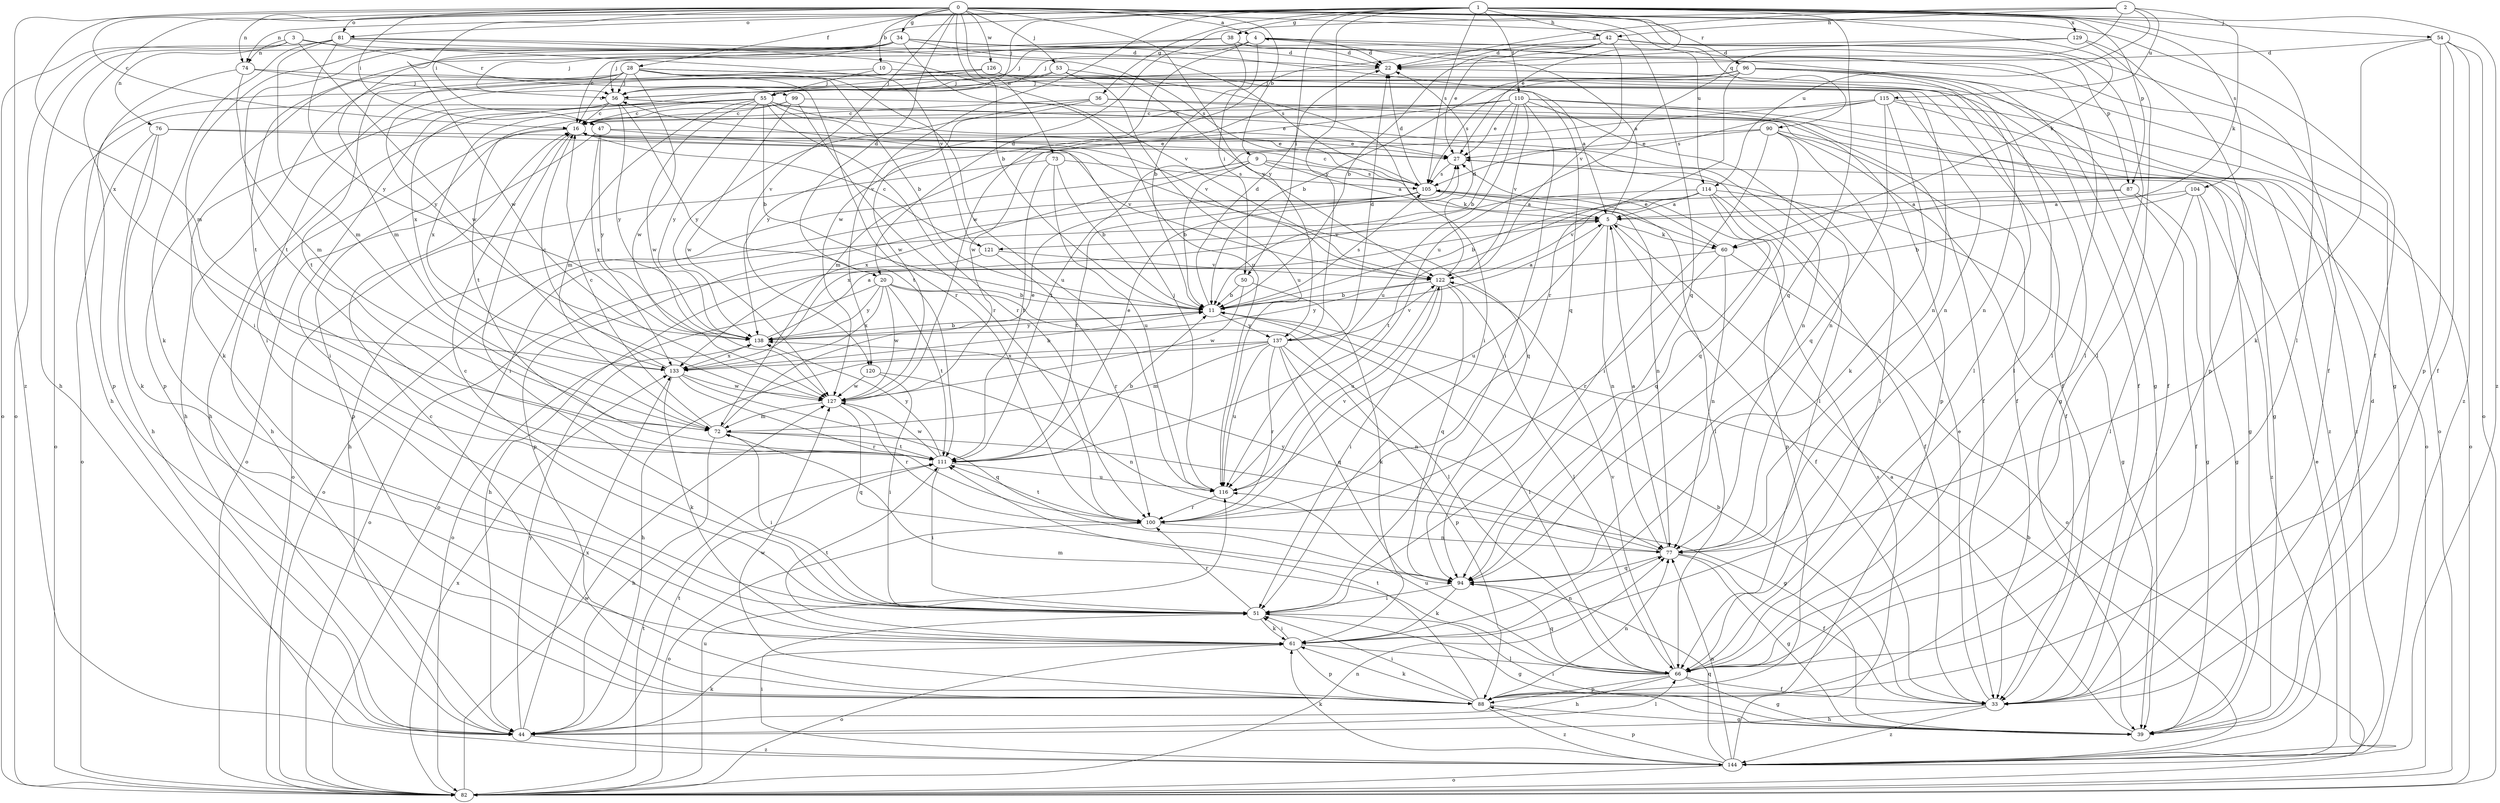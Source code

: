 strict digraph  {
0;
1;
2;
3;
4;
5;
9;
10;
11;
16;
20;
22;
27;
28;
33;
34;
36;
38;
39;
42;
44;
47;
50;
51;
53;
54;
55;
56;
60;
61;
66;
72;
73;
74;
76;
77;
81;
82;
87;
88;
90;
94;
96;
99;
100;
104;
105;
110;
111;
114;
115;
116;
120;
121;
122;
126;
127;
129;
133;
137;
138;
144;
0 -> 4  [label=a];
0 -> 9  [label=b];
0 -> 10  [label=b];
0 -> 11  [label=b];
0 -> 16  [label=c];
0 -> 20  [label=d];
0 -> 28  [label=f];
0 -> 33  [label=f];
0 -> 34  [label=g];
0 -> 47  [label=i];
0 -> 53  [label=j];
0 -> 60  [label=k];
0 -> 72  [label=m];
0 -> 73  [label=n];
0 -> 74  [label=n];
0 -> 81  [label=o];
0 -> 90  [label=q];
0 -> 94  [label=q];
0 -> 96  [label=r];
0 -> 114  [label=u];
0 -> 120  [label=v];
0 -> 126  [label=w];
0 -> 127  [label=w];
0 -> 137  [label=y];
0 -> 144  [label=z];
1 -> 27  [label=e];
1 -> 36  [label=g];
1 -> 38  [label=g];
1 -> 42  [label=h];
1 -> 47  [label=i];
1 -> 50  [label=i];
1 -> 54  [label=j];
1 -> 55  [label=j];
1 -> 66  [label=l];
1 -> 74  [label=n];
1 -> 81  [label=o];
1 -> 87  [label=p];
1 -> 94  [label=q];
1 -> 104  [label=s];
1 -> 105  [label=s];
1 -> 110  [label=t];
1 -> 120  [label=v];
1 -> 129  [label=x];
1 -> 133  [label=x];
1 -> 137  [label=y];
1 -> 144  [label=z];
2 -> 20  [label=d];
2 -> 22  [label=d];
2 -> 42  [label=h];
2 -> 60  [label=k];
2 -> 114  [label=u];
2 -> 115  [label=u];
2 -> 116  [label=u];
3 -> 74  [label=n];
3 -> 76  [label=n];
3 -> 82  [label=o];
3 -> 99  [label=r];
3 -> 121  [label=v];
3 -> 127  [label=w];
4 -> 22  [label=d];
4 -> 50  [label=i];
4 -> 55  [label=j];
4 -> 66  [label=l];
4 -> 87  [label=p];
4 -> 111  [label=t];
4 -> 127  [label=w];
5 -> 4  [label=a];
5 -> 33  [label=f];
5 -> 60  [label=k];
5 -> 77  [label=n];
5 -> 82  [label=o];
5 -> 116  [label=u];
5 -> 121  [label=v];
9 -> 5  [label=a];
9 -> 11  [label=b];
9 -> 44  [label=h];
9 -> 60  [label=k];
9 -> 105  [label=s];
9 -> 133  [label=x];
10 -> 33  [label=f];
10 -> 51  [label=i];
10 -> 55  [label=j];
11 -> 5  [label=a];
11 -> 22  [label=d];
11 -> 66  [label=l];
11 -> 105  [label=s];
11 -> 137  [label=y];
11 -> 138  [label=y];
16 -> 27  [label=e];
16 -> 44  [label=h];
16 -> 51  [label=i];
16 -> 66  [label=l];
16 -> 88  [label=p];
20 -> 11  [label=b];
20 -> 66  [label=l];
20 -> 82  [label=o];
20 -> 111  [label=t];
20 -> 127  [label=w];
20 -> 133  [label=x];
20 -> 138  [label=y];
22 -> 56  [label=j];
27 -> 105  [label=s];
28 -> 11  [label=b];
28 -> 16  [label=c];
28 -> 33  [label=f];
28 -> 56  [label=j];
28 -> 61  [label=k];
28 -> 77  [label=n];
28 -> 88  [label=p];
28 -> 100  [label=r];
28 -> 111  [label=t];
28 -> 116  [label=u];
28 -> 127  [label=w];
33 -> 11  [label=b];
33 -> 27  [label=e];
33 -> 44  [label=h];
33 -> 144  [label=z];
34 -> 22  [label=d];
34 -> 39  [label=g];
34 -> 44  [label=h];
34 -> 51  [label=i];
34 -> 56  [label=j];
34 -> 72  [label=m];
34 -> 94  [label=q];
34 -> 105  [label=s];
34 -> 111  [label=t];
34 -> 116  [label=u];
36 -> 16  [label=c];
36 -> 82  [label=o];
36 -> 88  [label=p];
36 -> 127  [label=w];
36 -> 138  [label=y];
38 -> 11  [label=b];
38 -> 16  [label=c];
38 -> 22  [label=d];
38 -> 39  [label=g];
38 -> 56  [label=j];
39 -> 5  [label=a];
39 -> 22  [label=d];
39 -> 51  [label=i];
42 -> 11  [label=b];
42 -> 22  [label=d];
42 -> 27  [label=e];
42 -> 33  [label=f];
42 -> 66  [label=l];
42 -> 122  [label=v];
42 -> 127  [label=w];
44 -> 61  [label=k];
44 -> 66  [label=l];
44 -> 111  [label=t];
44 -> 133  [label=x];
44 -> 138  [label=y];
44 -> 144  [label=z];
47 -> 27  [label=e];
47 -> 82  [label=o];
47 -> 94  [label=q];
47 -> 133  [label=x];
47 -> 138  [label=y];
50 -> 11  [label=b];
50 -> 61  [label=k];
50 -> 127  [label=w];
51 -> 16  [label=c];
51 -> 39  [label=g];
51 -> 61  [label=k];
51 -> 100  [label=r];
53 -> 51  [label=i];
53 -> 56  [label=j];
53 -> 116  [label=u];
53 -> 122  [label=v];
53 -> 133  [label=x];
54 -> 22  [label=d];
54 -> 33  [label=f];
54 -> 61  [label=k];
54 -> 82  [label=o];
54 -> 88  [label=p];
54 -> 144  [label=z];
55 -> 11  [label=b];
55 -> 16  [label=c];
55 -> 27  [label=e];
55 -> 44  [label=h];
55 -> 72  [label=m];
55 -> 77  [label=n];
55 -> 82  [label=o];
55 -> 100  [label=r];
55 -> 122  [label=v];
55 -> 127  [label=w];
55 -> 133  [label=x];
55 -> 138  [label=y];
56 -> 16  [label=c];
56 -> 33  [label=f];
56 -> 44  [label=h];
56 -> 51  [label=i];
56 -> 111  [label=t];
56 -> 138  [label=y];
60 -> 27  [label=e];
60 -> 44  [label=h];
60 -> 77  [label=n];
60 -> 82  [label=o];
60 -> 100  [label=r];
61 -> 51  [label=i];
61 -> 66  [label=l];
61 -> 77  [label=n];
61 -> 82  [label=o];
61 -> 88  [label=p];
61 -> 111  [label=t];
66 -> 33  [label=f];
66 -> 39  [label=g];
66 -> 44  [label=h];
66 -> 72  [label=m];
66 -> 88  [label=p];
66 -> 94  [label=q];
66 -> 116  [label=u];
66 -> 122  [label=v];
72 -> 16  [label=c];
72 -> 27  [label=e];
72 -> 39  [label=g];
72 -> 44  [label=h];
72 -> 51  [label=i];
72 -> 111  [label=t];
73 -> 11  [label=b];
73 -> 82  [label=o];
73 -> 105  [label=s];
73 -> 111  [label=t];
73 -> 116  [label=u];
74 -> 56  [label=j];
74 -> 72  [label=m];
74 -> 77  [label=n];
74 -> 88  [label=p];
76 -> 27  [label=e];
76 -> 44  [label=h];
76 -> 61  [label=k];
76 -> 82  [label=o];
76 -> 122  [label=v];
77 -> 5  [label=a];
77 -> 33  [label=f];
77 -> 39  [label=g];
77 -> 94  [label=q];
77 -> 138  [label=y];
81 -> 22  [label=d];
81 -> 61  [label=k];
81 -> 72  [label=m];
81 -> 82  [label=o];
81 -> 105  [label=s];
81 -> 122  [label=v];
81 -> 138  [label=y];
82 -> 77  [label=n];
82 -> 111  [label=t];
82 -> 116  [label=u];
82 -> 127  [label=w];
82 -> 133  [label=x];
87 -> 5  [label=a];
87 -> 11  [label=b];
87 -> 33  [label=f];
87 -> 39  [label=g];
88 -> 16  [label=c];
88 -> 39  [label=g];
88 -> 51  [label=i];
88 -> 61  [label=k];
88 -> 77  [label=n];
88 -> 111  [label=t];
88 -> 127  [label=w];
88 -> 144  [label=z];
90 -> 27  [label=e];
90 -> 33  [label=f];
90 -> 39  [label=g];
90 -> 51  [label=i];
90 -> 66  [label=l];
90 -> 94  [label=q];
90 -> 111  [label=t];
94 -> 51  [label=i];
94 -> 61  [label=k];
96 -> 11  [label=b];
96 -> 33  [label=f];
96 -> 56  [label=j];
96 -> 66  [label=l];
96 -> 77  [label=n];
96 -> 82  [label=o];
96 -> 100  [label=r];
96 -> 105  [label=s];
99 -> 16  [label=c];
99 -> 33  [label=f];
99 -> 100  [label=r];
99 -> 111  [label=t];
99 -> 127  [label=w];
100 -> 77  [label=n];
100 -> 82  [label=o];
100 -> 111  [label=t];
100 -> 122  [label=v];
104 -> 5  [label=a];
104 -> 11  [label=b];
104 -> 39  [label=g];
104 -> 66  [label=l];
104 -> 144  [label=z];
105 -> 5  [label=a];
105 -> 16  [label=c];
105 -> 22  [label=d];
105 -> 66  [label=l];
105 -> 77  [label=n];
105 -> 82  [label=o];
105 -> 88  [label=p];
105 -> 111  [label=t];
110 -> 11  [label=b];
110 -> 16  [label=c];
110 -> 27  [label=e];
110 -> 39  [label=g];
110 -> 51  [label=i];
110 -> 77  [label=n];
110 -> 116  [label=u];
110 -> 122  [label=v];
110 -> 127  [label=w];
110 -> 138  [label=y];
110 -> 144  [label=z];
111 -> 11  [label=b];
111 -> 27  [label=e];
111 -> 51  [label=i];
111 -> 116  [label=u];
111 -> 127  [label=w];
111 -> 138  [label=y];
114 -> 5  [label=a];
114 -> 33  [label=f];
114 -> 39  [label=g];
114 -> 88  [label=p];
114 -> 94  [label=q];
114 -> 111  [label=t];
114 -> 122  [label=v];
114 -> 133  [label=x];
115 -> 16  [label=c];
115 -> 61  [label=k];
115 -> 72  [label=m];
115 -> 82  [label=o];
115 -> 94  [label=q];
115 -> 105  [label=s];
115 -> 144  [label=z];
116 -> 56  [label=j];
116 -> 100  [label=r];
120 -> 51  [label=i];
120 -> 77  [label=n];
120 -> 127  [label=w];
121 -> 16  [label=c];
121 -> 82  [label=o];
121 -> 100  [label=r];
121 -> 122  [label=v];
122 -> 11  [label=b];
122 -> 22  [label=d];
122 -> 51  [label=i];
122 -> 66  [label=l];
122 -> 94  [label=q];
122 -> 116  [label=u];
122 -> 138  [label=y];
126 -> 5  [label=a];
126 -> 39  [label=g];
126 -> 44  [label=h];
126 -> 56  [label=j];
126 -> 66  [label=l];
126 -> 138  [label=y];
127 -> 72  [label=m];
127 -> 94  [label=q];
127 -> 100  [label=r];
129 -> 22  [label=d];
129 -> 56  [label=j];
129 -> 66  [label=l];
129 -> 88  [label=p];
133 -> 11  [label=b];
133 -> 16  [label=c];
133 -> 61  [label=k];
133 -> 94  [label=q];
133 -> 100  [label=r];
133 -> 127  [label=w];
137 -> 22  [label=d];
137 -> 44  [label=h];
137 -> 72  [label=m];
137 -> 77  [label=n];
137 -> 88  [label=p];
137 -> 94  [label=q];
137 -> 100  [label=r];
137 -> 116  [label=u];
137 -> 122  [label=v];
137 -> 133  [label=x];
138 -> 5  [label=a];
138 -> 11  [label=b];
138 -> 133  [label=x];
144 -> 11  [label=b];
144 -> 27  [label=e];
144 -> 51  [label=i];
144 -> 61  [label=k];
144 -> 77  [label=n];
144 -> 82  [label=o];
144 -> 88  [label=p];
144 -> 94  [label=q];
144 -> 105  [label=s];
}

